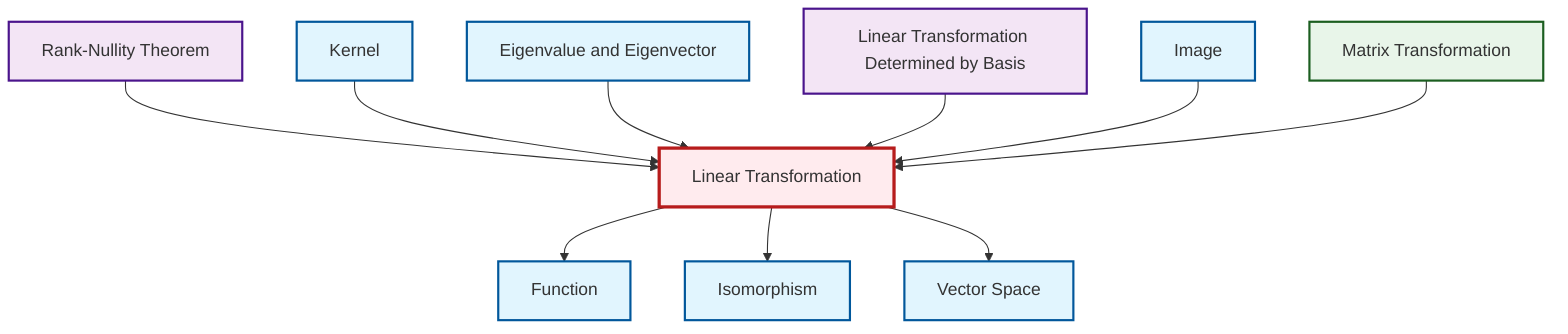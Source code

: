 graph TD
    classDef definition fill:#e1f5fe,stroke:#01579b,stroke-width:2px
    classDef theorem fill:#f3e5f5,stroke:#4a148c,stroke-width:2px
    classDef axiom fill:#fff3e0,stroke:#e65100,stroke-width:2px
    classDef example fill:#e8f5e9,stroke:#1b5e20,stroke-width:2px
    classDef current fill:#ffebee,stroke:#b71c1c,stroke-width:3px
    def-isomorphism["Isomorphism"]:::definition
    thm-rank-nullity["Rank-Nullity Theorem"]:::theorem
    def-eigenvalue-eigenvector["Eigenvalue and Eigenvector"]:::definition
    def-linear-transformation["Linear Transformation"]:::definition
    def-image["Image"]:::definition
    thm-linear-transformation-basis["Linear Transformation Determined by Basis"]:::theorem
    def-function["Function"]:::definition
    ex-matrix-transformation["Matrix Transformation"]:::example
    def-vector-space["Vector Space"]:::definition
    def-kernel["Kernel"]:::definition
    thm-rank-nullity --> def-linear-transformation
    def-kernel --> def-linear-transformation
    def-linear-transformation --> def-function
    def-linear-transformation --> def-isomorphism
    def-eigenvalue-eigenvector --> def-linear-transformation
    thm-linear-transformation-basis --> def-linear-transformation
    def-linear-transformation --> def-vector-space
    def-image --> def-linear-transformation
    ex-matrix-transformation --> def-linear-transformation
    class def-linear-transformation current